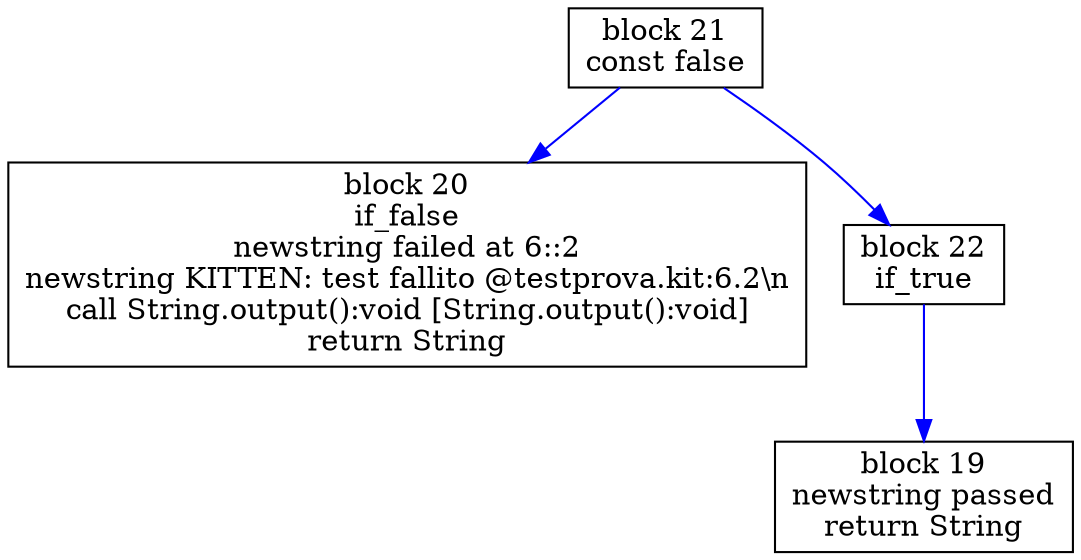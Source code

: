 digraph "testprova.prova1():void" {
size = "11,7.5";
codeblock_21 [ shape = box, label = "block 21\nconst false"];
codeblock_20 [ shape = box, label = "block 20\nif_false\nnewstring failed at 6::2\nnewstring KITTEN: test fallito @testprova.kit:6.2\\n\ncall String.output():void [String.output():void]\nreturn String"];
codeblock_21->codeblock_20 [color = blue label = "" fontsize = 8]
codeblock_22 [ shape = box, label = "block 22\nif_true"];
codeblock_19 [ shape = box, label = "block 19\nnewstring passed\nreturn String"];
codeblock_22->codeblock_19 [color = blue label = "" fontsize = 8]
codeblock_21->codeblock_22 [color = blue label = "" fontsize = 8]
}
